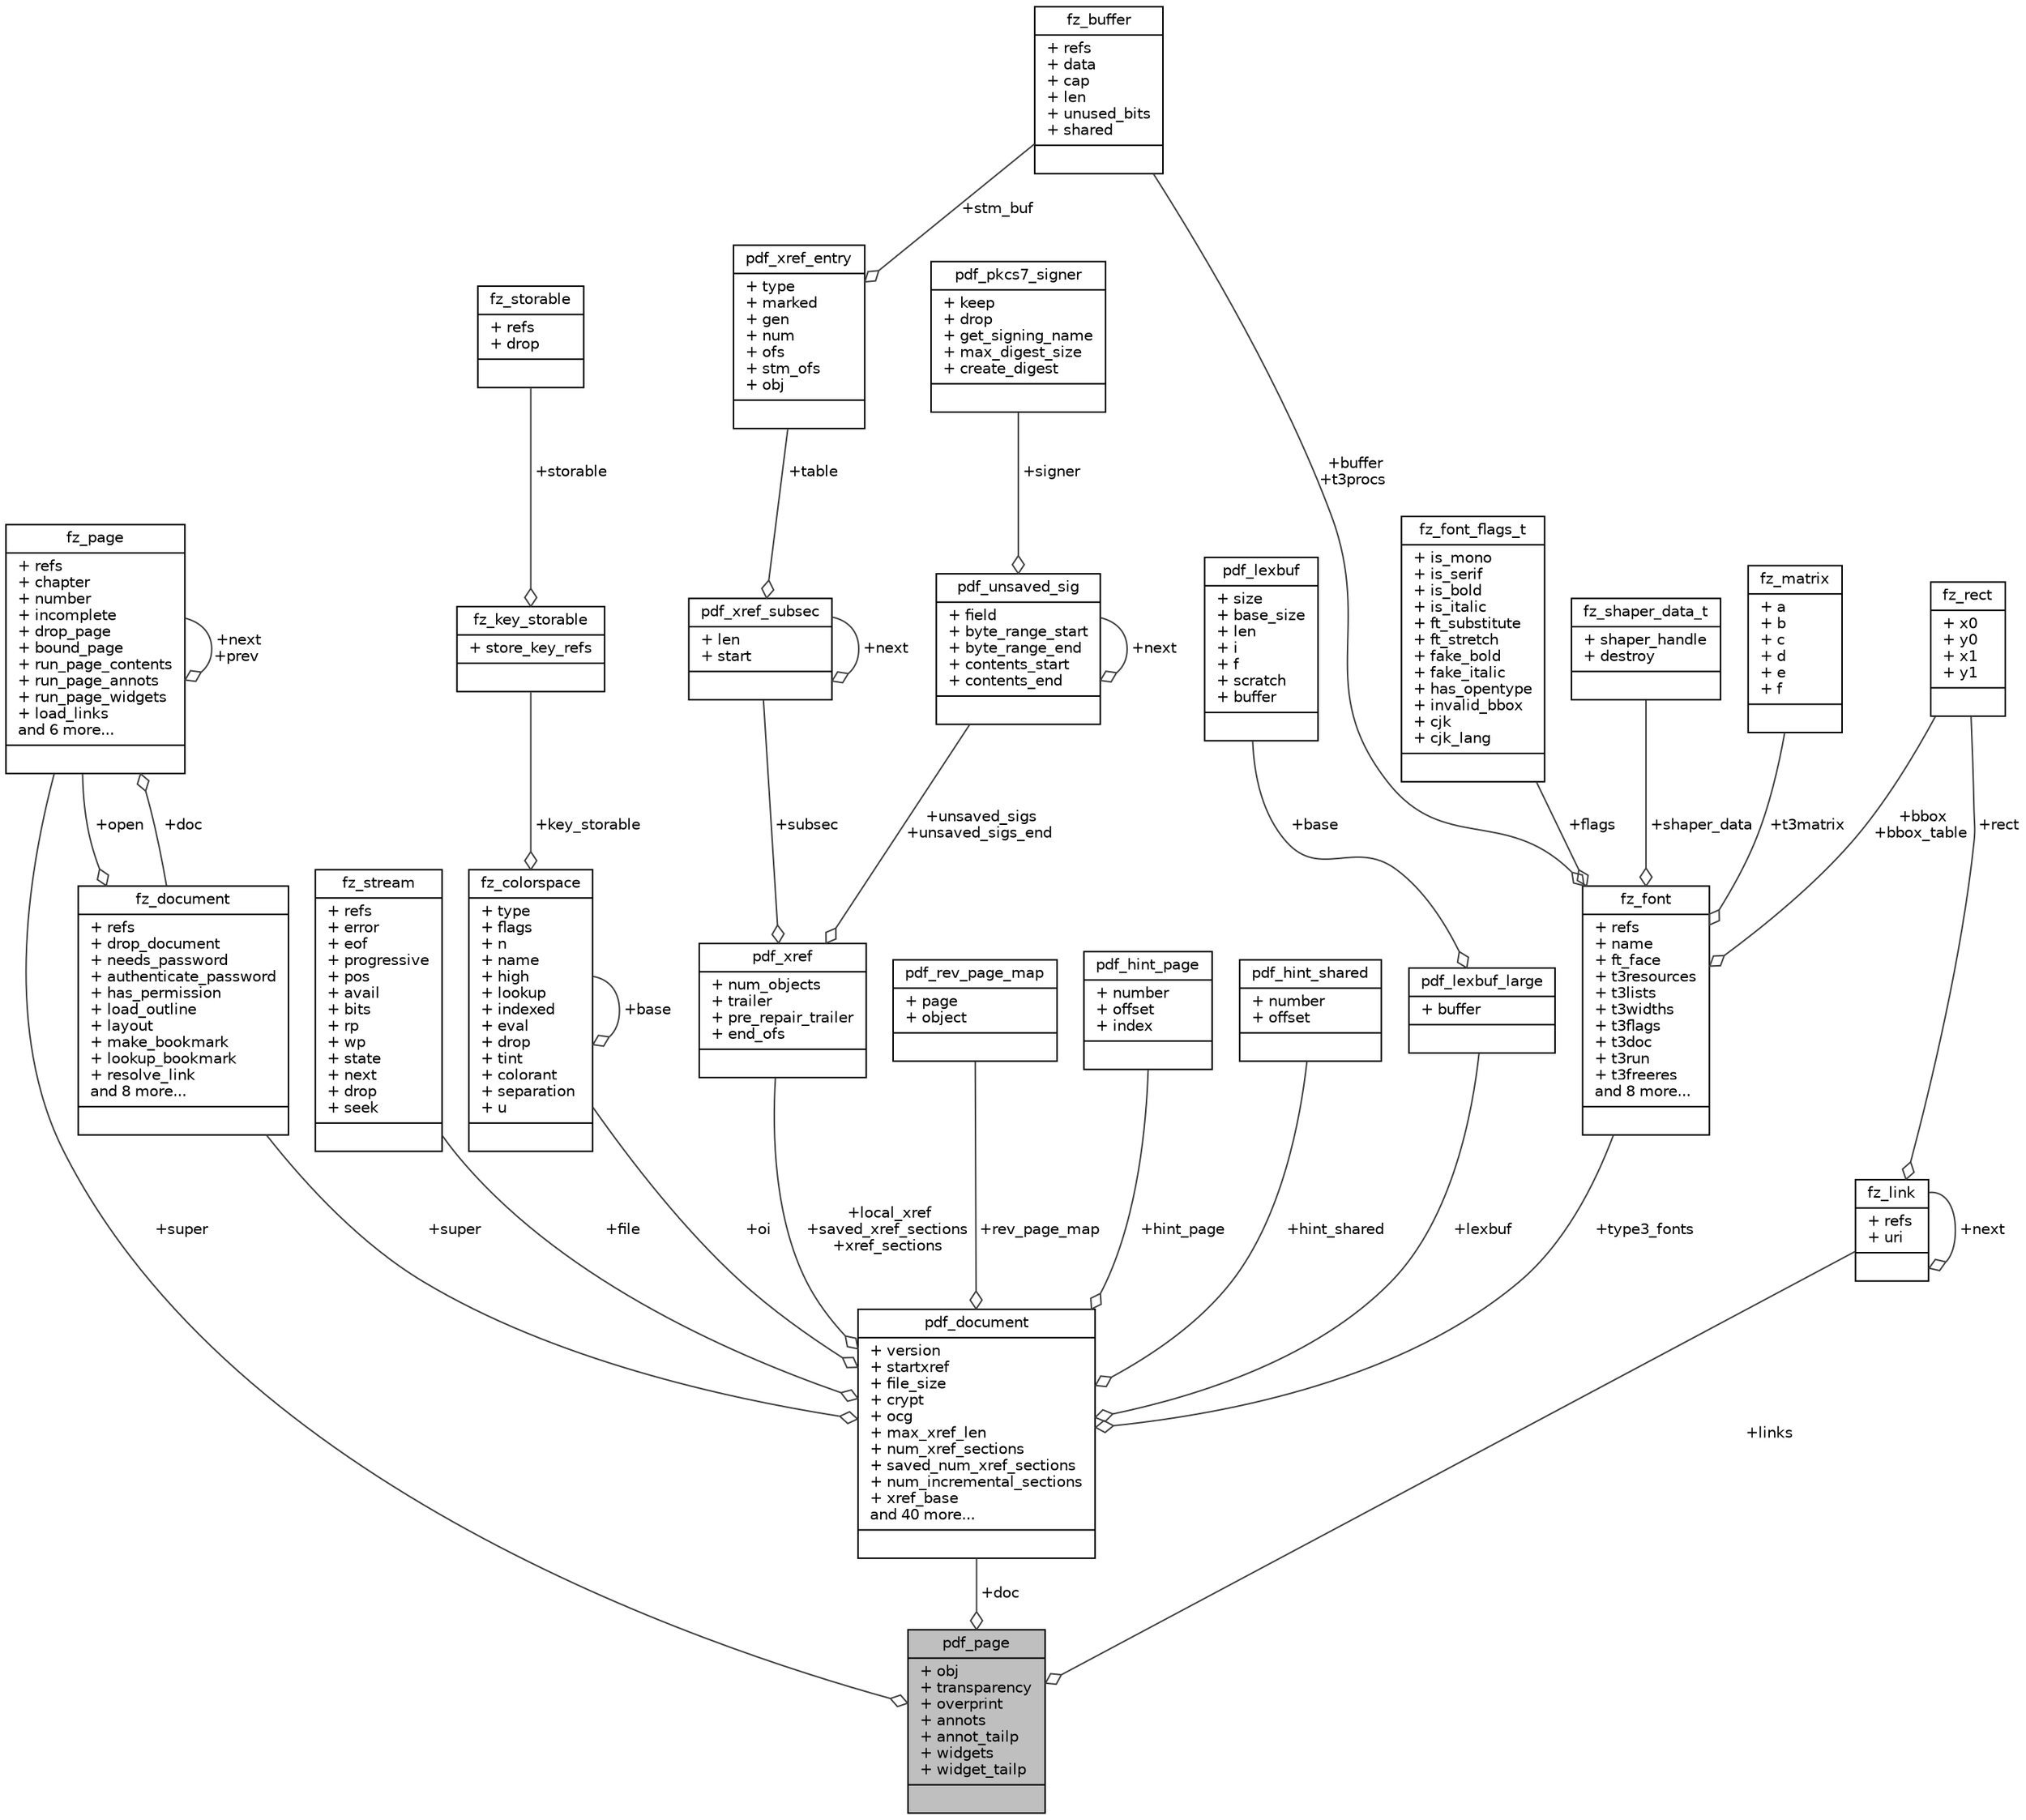 digraph "pdf_page"
{
 // LATEX_PDF_SIZE
  edge [fontname="Helvetica",fontsize="10",labelfontname="Helvetica",labelfontsize="10"];
  node [fontname="Helvetica",fontsize="10",shape=record];
  Node1 [label="{pdf_page\n|+ obj\l+ transparency\l+ overprint\l+ annots\l+ annot_tailp\l+ widgets\l+ widget_tailp\l|}",height=0.2,width=0.4,color="black", fillcolor="grey75", style="filled", fontcolor="black",tooltip=" "];
  Node2 -> Node1 [color="grey25",fontsize="10",style="solid",label=" +super" ,arrowhead="odiamond",fontname="Helvetica"];
  Node2 [label="{fz_page\n|+ refs\l+ chapter\l+ number\l+ incomplete\l+ drop_page\l+ bound_page\l+ run_page_contents\l+ run_page_annots\l+ run_page_widgets\l+ load_links\land 6 more...\l|}",height=0.2,width=0.4,color="black", fillcolor="white", style="filled",URL="$structfz__page.html",tooltip=" "];
  Node3 -> Node2 [color="grey25",fontsize="10",style="solid",label=" +doc" ,arrowhead="odiamond",fontname="Helvetica"];
  Node3 [label="{fz_document\n|+ refs\l+ drop_document\l+ needs_password\l+ authenticate_password\l+ has_permission\l+ load_outline\l+ layout\l+ make_bookmark\l+ lookup_bookmark\l+ resolve_link\land 8 more...\l|}",height=0.2,width=0.4,color="black", fillcolor="white", style="filled",URL="$structfz__document.html",tooltip=" "];
  Node2 -> Node3 [color="grey25",fontsize="10",style="solid",label=" +open" ,arrowhead="odiamond",fontname="Helvetica"];
  Node2 -> Node2 [color="grey25",fontsize="10",style="solid",label=" +next\n+prev" ,arrowhead="odiamond",fontname="Helvetica"];
  Node4 -> Node1 [color="grey25",fontsize="10",style="solid",label=" +doc" ,arrowhead="odiamond",fontname="Helvetica"];
  Node4 [label="{pdf_document\n|+ version\l+ startxref\l+ file_size\l+ crypt\l+ ocg\l+ max_xref_len\l+ num_xref_sections\l+ saved_num_xref_sections\l+ num_incremental_sections\l+ xref_base\land 40 more...\l|}",height=0.2,width=0.4,color="black", fillcolor="white", style="filled",URL="$structpdf__document.html",tooltip=" "];
  Node3 -> Node4 [color="grey25",fontsize="10",style="solid",label=" +super" ,arrowhead="odiamond",fontname="Helvetica"];
  Node5 -> Node4 [color="grey25",fontsize="10",style="solid",label=" +file" ,arrowhead="odiamond",fontname="Helvetica"];
  Node5 [label="{fz_stream\n|+ refs\l+ error\l+ eof\l+ progressive\l+ pos\l+ avail\l+ bits\l+ rp\l+ wp\l+ state\l+ next\l+ drop\l+ seek\l|}",height=0.2,width=0.4,color="black", fillcolor="white", style="filled",URL="$structfz__stream.html",tooltip=" "];
  Node6 -> Node4 [color="grey25",fontsize="10",style="solid",label=" +oi" ,arrowhead="odiamond",fontname="Helvetica"];
  Node6 [label="{fz_colorspace\n|+ type\l+ flags\l+ n\l+ name\l+ high\l+ lookup\l+ indexed\l+ eval\l+ drop\l+ tint\l+ colorant\l+ separation\l+ u\l|}",height=0.2,width=0.4,color="black", fillcolor="white", style="filled",URL="$structfz__colorspace.html",tooltip=" "];
  Node7 -> Node6 [color="grey25",fontsize="10",style="solid",label=" +key_storable" ,arrowhead="odiamond",fontname="Helvetica"];
  Node7 [label="{fz_key_storable\n|+ store_key_refs\l|}",height=0.2,width=0.4,color="black", fillcolor="white", style="filled",URL="$structfz__key__storable.html",tooltip=" "];
  Node8 -> Node7 [color="grey25",fontsize="10",style="solid",label=" +storable" ,arrowhead="odiamond",fontname="Helvetica"];
  Node8 [label="{fz_storable\n|+ refs\l+ drop\l|}",height=0.2,width=0.4,color="black", fillcolor="white", style="filled",URL="$structfz__storable.html",tooltip=" "];
  Node6 -> Node6 [color="grey25",fontsize="10",style="solid",label=" +base" ,arrowhead="odiamond",fontname="Helvetica"];
  Node9 -> Node4 [color="grey25",fontsize="10",style="solid",label=" +local_xref\n+saved_xref_sections\n+xref_sections" ,arrowhead="odiamond",fontname="Helvetica"];
  Node9 [label="{pdf_xref\n|+ num_objects\l+ trailer\l+ pre_repair_trailer\l+ end_ofs\l|}",height=0.2,width=0.4,color="black", fillcolor="white", style="filled",URL="$structpdf__xref.html",tooltip=" "];
  Node10 -> Node9 [color="grey25",fontsize="10",style="solid",label=" +subsec" ,arrowhead="odiamond",fontname="Helvetica"];
  Node10 [label="{pdf_xref_subsec\n|+ len\l+ start\l|}",height=0.2,width=0.4,color="black", fillcolor="white", style="filled",URL="$structpdf__xref__subsec.html",tooltip=" "];
  Node10 -> Node10 [color="grey25",fontsize="10",style="solid",label=" +next" ,arrowhead="odiamond",fontname="Helvetica"];
  Node11 -> Node10 [color="grey25",fontsize="10",style="solid",label=" +table" ,arrowhead="odiamond",fontname="Helvetica"];
  Node11 [label="{pdf_xref_entry\n|+ type\l+ marked\l+ gen\l+ num\l+ ofs\l+ stm_ofs\l+ obj\l|}",height=0.2,width=0.4,color="black", fillcolor="white", style="filled",URL="$structpdf__xref__entry.html",tooltip=" "];
  Node12 -> Node11 [color="grey25",fontsize="10",style="solid",label=" +stm_buf" ,arrowhead="odiamond",fontname="Helvetica"];
  Node12 [label="{fz_buffer\n|+ refs\l+ data\l+ cap\l+ len\l+ unused_bits\l+ shared\l|}",height=0.2,width=0.4,color="black", fillcolor="white", style="filled",URL="$structfz__buffer.html",tooltip=" "];
  Node13 -> Node9 [color="grey25",fontsize="10",style="solid",label=" +unsaved_sigs\n+unsaved_sigs_end" ,arrowhead="odiamond",fontname="Helvetica"];
  Node13 [label="{pdf_unsaved_sig\n|+ field\l+ byte_range_start\l+ byte_range_end\l+ contents_start\l+ contents_end\l|}",height=0.2,width=0.4,color="black", fillcolor="white", style="filled",URL="$structpdf__unsaved__sig.html",tooltip=" "];
  Node14 -> Node13 [color="grey25",fontsize="10",style="solid",label=" +signer" ,arrowhead="odiamond",fontname="Helvetica"];
  Node14 [label="{pdf_pkcs7_signer\n|+ keep\l+ drop\l+ get_signing_name\l+ max_digest_size\l+ create_digest\l|}",height=0.2,width=0.4,color="black", fillcolor="white", style="filled",URL="$structpdf__pkcs7__signer.html",tooltip=" "];
  Node13 -> Node13 [color="grey25",fontsize="10",style="solid",label=" +next" ,arrowhead="odiamond",fontname="Helvetica"];
  Node15 -> Node4 [color="grey25",fontsize="10",style="solid",label=" +rev_page_map" ,arrowhead="odiamond",fontname="Helvetica"];
  Node15 [label="{pdf_rev_page_map\n|+ page\l+ object\l|}",height=0.2,width=0.4,color="black", fillcolor="white", style="filled",URL="$structpdf__rev__page__map.html",tooltip=" "];
  Node16 -> Node4 [color="grey25",fontsize="10",style="solid",label=" +hint_page" ,arrowhead="odiamond",fontname="Helvetica"];
  Node16 [label="{pdf_hint_page\n|+ number\l+ offset\l+ index\l|}",height=0.2,width=0.4,color="black", fillcolor="white", style="filled",URL="$structpdf__hint__page.html",tooltip=" "];
  Node17 -> Node4 [color="grey25",fontsize="10",style="solid",label=" +hint_shared" ,arrowhead="odiamond",fontname="Helvetica"];
  Node17 [label="{pdf_hint_shared\n|+ number\l+ offset\l|}",height=0.2,width=0.4,color="black", fillcolor="white", style="filled",URL="$structpdf__hint__shared.html",tooltip=" "];
  Node18 -> Node4 [color="grey25",fontsize="10",style="solid",label=" +lexbuf" ,arrowhead="odiamond",fontname="Helvetica"];
  Node18 [label="{pdf_lexbuf_large\n|+ buffer\l|}",height=0.2,width=0.4,color="black", fillcolor="white", style="filled",URL="$structpdf__lexbuf__large.html",tooltip=" "];
  Node19 -> Node18 [color="grey25",fontsize="10",style="solid",label=" +base" ,arrowhead="odiamond",fontname="Helvetica"];
  Node19 [label="{pdf_lexbuf\n|+ size\l+ base_size\l+ len\l+ i\l+ f\l+ scratch\l+ buffer\l|}",height=0.2,width=0.4,color="black", fillcolor="white", style="filled",URL="$structpdf__lexbuf.html",tooltip=" "];
  Node20 -> Node4 [color="grey25",fontsize="10",style="solid",label=" +type3_fonts" ,arrowhead="odiamond",fontname="Helvetica"];
  Node20 [label="{fz_font\n|+ refs\l+ name\l+ ft_face\l+ t3resources\l+ t3lists\l+ t3widths\l+ t3flags\l+ t3doc\l+ t3run\l+ t3freeres\land 8 more...\l|}",height=0.2,width=0.4,color="black", fillcolor="white", style="filled",URL="$structfz__font.html",tooltip=" "];
  Node12 -> Node20 [color="grey25",fontsize="10",style="solid",label=" +buffer\n+t3procs" ,arrowhead="odiamond",fontname="Helvetica"];
  Node21 -> Node20 [color="grey25",fontsize="10",style="solid",label=" +flags" ,arrowhead="odiamond",fontname="Helvetica"];
  Node21 [label="{fz_font_flags_t\n|+ is_mono\l+ is_serif\l+ is_bold\l+ is_italic\l+ ft_substitute\l+ ft_stretch\l+ fake_bold\l+ fake_italic\l+ has_opentype\l+ invalid_bbox\l+ cjk\l+ cjk_lang\l|}",height=0.2,width=0.4,color="black", fillcolor="white", style="filled",URL="$structfz__font__flags__t.html",tooltip=" "];
  Node22 -> Node20 [color="grey25",fontsize="10",style="solid",label=" +shaper_data" ,arrowhead="odiamond",fontname="Helvetica"];
  Node22 [label="{fz_shaper_data_t\n|+ shaper_handle\l+ destroy\l|}",height=0.2,width=0.4,color="black", fillcolor="white", style="filled",URL="$structfz__shaper__data__t.html",tooltip=" "];
  Node23 -> Node20 [color="grey25",fontsize="10",style="solid",label=" +t3matrix" ,arrowhead="odiamond",fontname="Helvetica"];
  Node23 [label="{fz_matrix\n|+ a\l+ b\l+ c\l+ d\l+ e\l+ f\l|}",height=0.2,width=0.4,color="black", fillcolor="white", style="filled",URL="$structfz__matrix.html",tooltip=" "];
  Node24 -> Node20 [color="grey25",fontsize="10",style="solid",label=" +bbox\n+bbox_table" ,arrowhead="odiamond",fontname="Helvetica"];
  Node24 [label="{fz_rect\n|+ x0\l+ y0\l+ x1\l+ y1\l|}",height=0.2,width=0.4,color="black", fillcolor="white", style="filled",URL="$structfz__rect.html",tooltip=" "];
  Node25 -> Node1 [color="grey25",fontsize="10",style="solid",label=" +links" ,arrowhead="odiamond",fontname="Helvetica"];
  Node25 [label="{fz_link\n|+ refs\l+ uri\l|}",height=0.2,width=0.4,color="black", fillcolor="white", style="filled",URL="$structfz__link.html",tooltip=" "];
  Node25 -> Node25 [color="grey25",fontsize="10",style="solid",label=" +next" ,arrowhead="odiamond",fontname="Helvetica"];
  Node24 -> Node25 [color="grey25",fontsize="10",style="solid",label=" +rect" ,arrowhead="odiamond",fontname="Helvetica"];
}
